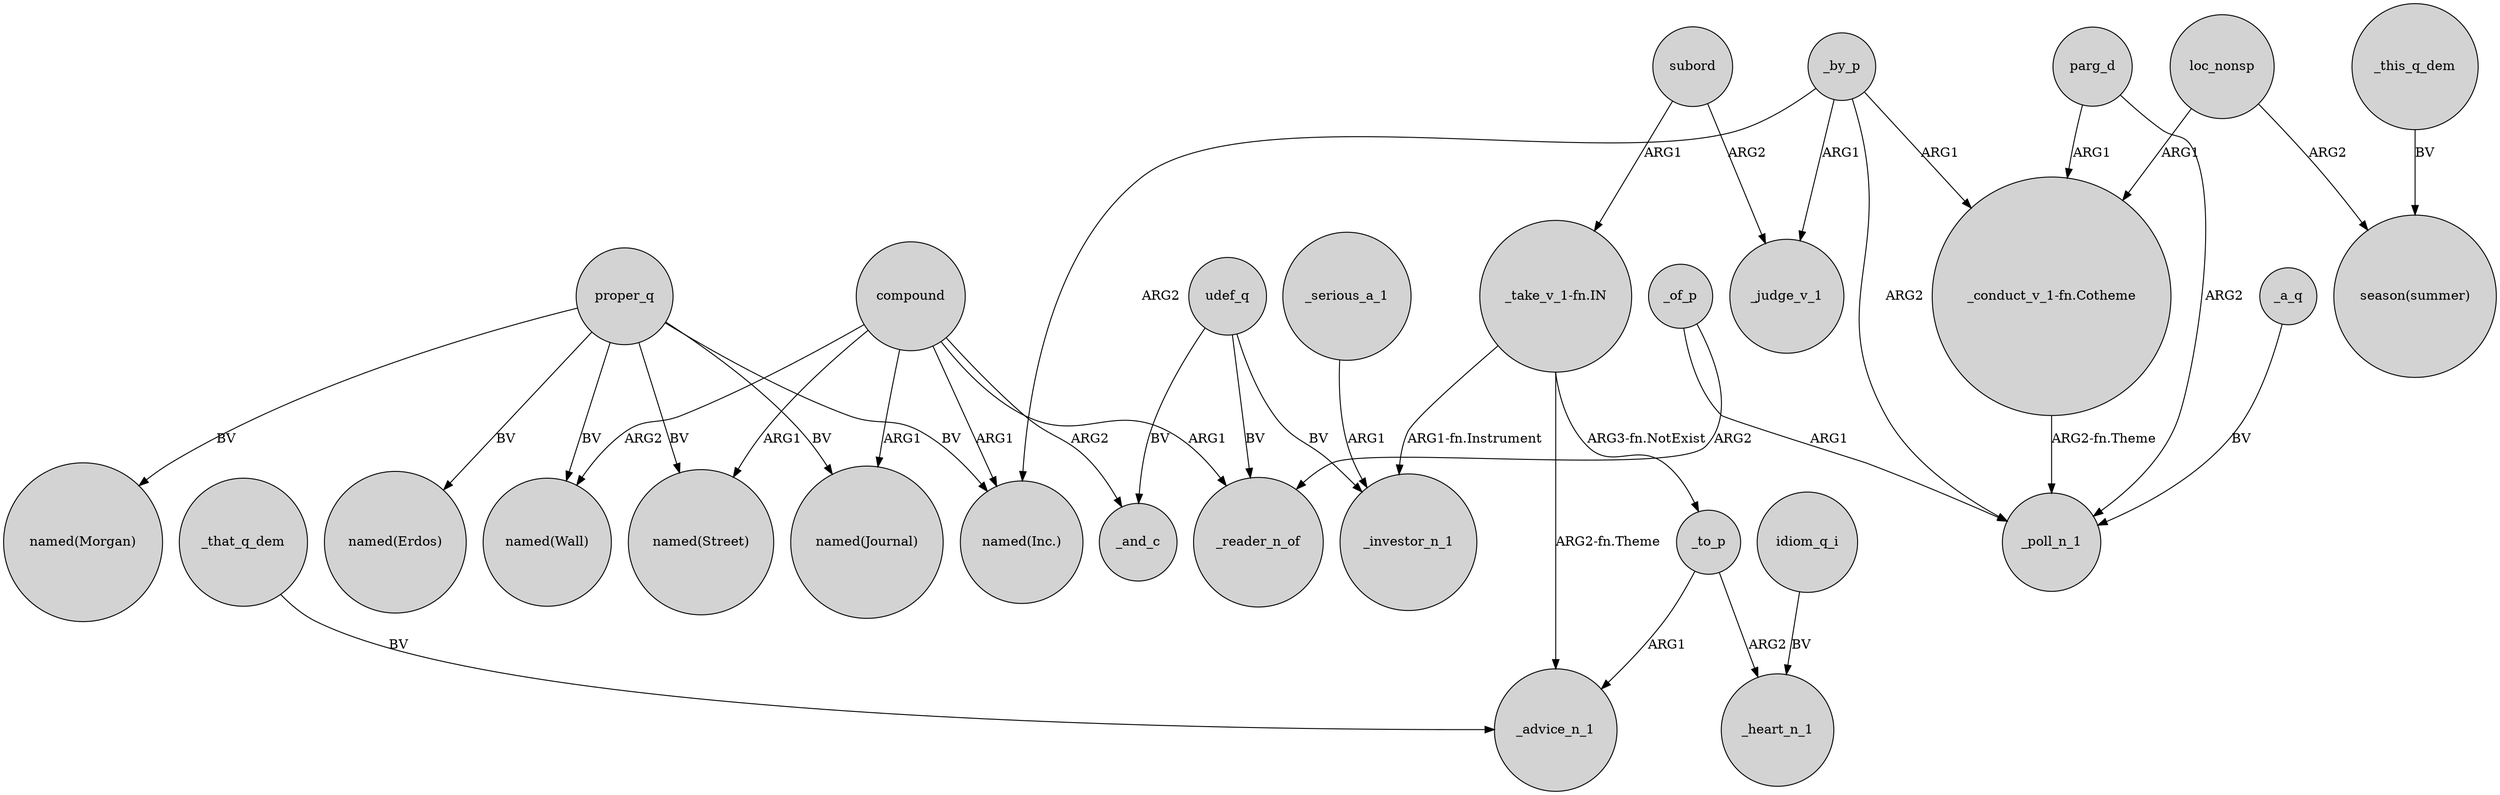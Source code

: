digraph {
	node [shape=circle style=filled]
	proper_q -> "named(Inc.)" [label=BV]
	subord -> _judge_v_1 [label=ARG2]
	compound -> "named(Journal)" [label=ARG1]
	_this_q_dem -> "season(summer)" [label=BV]
	udef_q -> _investor_n_1 [label=BV]
	compound -> "named(Street)" [label=ARG1]
	proper_q -> "named(Wall)" [label=BV]
	"_take_v_1-fn.IN" -> _advice_n_1 [label="ARG2-fn.Theme"]
	proper_q -> "named(Morgan)" [label=BV]
	_to_p -> _advice_n_1 [label=ARG1]
	_by_p -> _judge_v_1 [label=ARG1]
	parg_d -> "_conduct_v_1-fn.Cotheme" [label=ARG1]
	_a_q -> _poll_n_1 [label=BV]
	_serious_a_1 -> _investor_n_1 [label=ARG1]
	_by_p -> "named(Inc.)" [label=ARG2]
	proper_q -> "named(Street)" [label=BV]
	compound -> _reader_n_of [label=ARG1]
	compound -> _and_c [label=ARG2]
	compound -> "named(Wall)" [label=ARG2]
	proper_q -> "named(Erdos)" [label=BV]
	_that_q_dem -> _advice_n_1 [label=BV]
	_by_p -> "_conduct_v_1-fn.Cotheme" [label=ARG1]
	"_take_v_1-fn.IN" -> _investor_n_1 [label="ARG1-fn.Instrument"]
	"_take_v_1-fn.IN" -> _to_p [label="ARG3-fn.NotExist"]
	_of_p -> _reader_n_of [label=ARG2]
	"_conduct_v_1-fn.Cotheme" -> _poll_n_1 [label="ARG2-fn.Theme"]
	loc_nonsp -> "season(summer)" [label=ARG2]
	idiom_q_i -> _heart_n_1 [label=BV]
	_to_p -> _heart_n_1 [label=ARG2]
	parg_d -> _poll_n_1 [label=ARG2]
	udef_q -> _reader_n_of [label=BV]
	udef_q -> _and_c [label=BV]
	proper_q -> "named(Journal)" [label=BV]
	subord -> "_take_v_1-fn.IN" [label=ARG1]
	loc_nonsp -> "_conduct_v_1-fn.Cotheme" [label=ARG1]
	_by_p -> _poll_n_1 [label=ARG2]
	compound -> "named(Inc.)" [label=ARG1]
	_of_p -> _poll_n_1 [label=ARG1]
}
